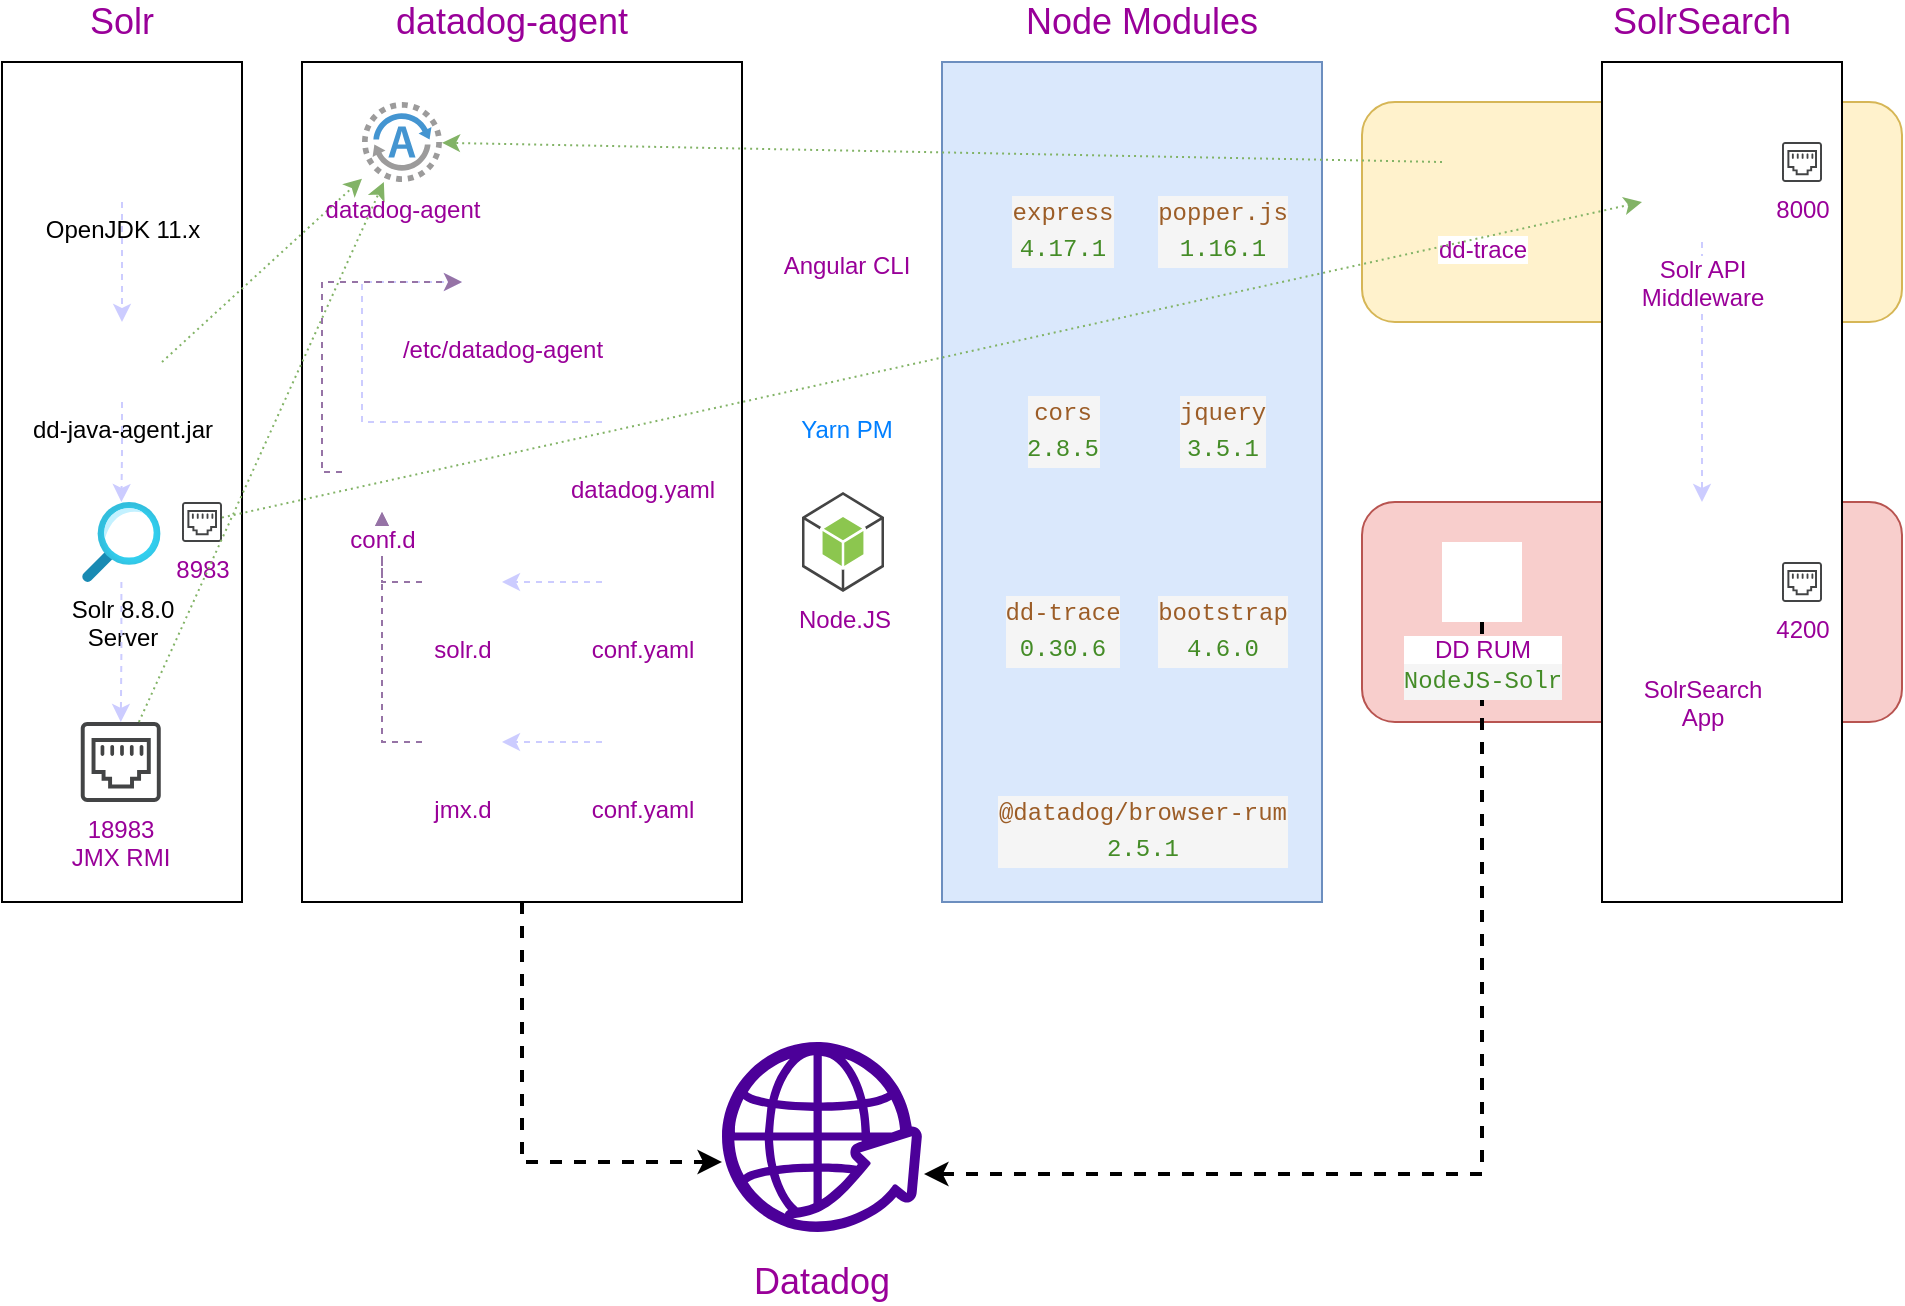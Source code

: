 <mxfile version="14.3.0" type="device"><diagram id="Vm3JMoNwVycHJR6Uxzkh" name="Page-1"><mxGraphModel dx="2276" dy="746" grid="1" gridSize="10" guides="1" tooltips="1" connect="1" arrows="1" fold="1" page="1" pageScale="1" pageWidth="850" pageHeight="1100" math="0" shadow="0"><root><mxCell id="0"/><mxCell id="1" parent="0"/><mxCell id="LTlshSDrFG-V094EcdJT-103" value="" style="rounded=1;whiteSpace=wrap;html=1;fillColor=#f8cecc;strokeColor=#b85450;" parent="1" vertex="1"><mxGeometry x="450" y="420" width="270" height="110" as="geometry"/></mxCell><mxCell id="LTlshSDrFG-V094EcdJT-102" value="" style="rounded=1;whiteSpace=wrap;html=1;fillColor=#fff2cc;strokeColor=#d6b656;" parent="1" vertex="1"><mxGeometry x="450" y="220" width="270" height="110" as="geometry"/></mxCell><mxCell id="LTlshSDrFG-V094EcdJT-85" value="" style="rounded=0;whiteSpace=wrap;html=1;fontColor=#990099;" parent="1" vertex="1"><mxGeometry x="570" y="200" width="120" height="420" as="geometry"/></mxCell><mxCell id="LTlshSDrFG-V094EcdJT-100" style="edgeStyle=orthogonalEdgeStyle;rounded=0;orthogonalLoop=1;jettySize=auto;html=1;entryX=0;entryY=0.632;entryDx=0;entryDy=0;entryPerimeter=0;dashed=1;strokeColor=#000000;strokeWidth=2;fontColor=#990099;" parent="1" source="LTlshSDrFG-V094EcdJT-74" target="LTlshSDrFG-V094EcdJT-94" edge="1"><mxGeometry relative="1" as="geometry"/></mxCell><mxCell id="LTlshSDrFG-V094EcdJT-74" value="" style="rounded=0;whiteSpace=wrap;html=1;" parent="1" vertex="1"><mxGeometry x="-80" y="200" width="220" height="420" as="geometry"/></mxCell><mxCell id="LTlshSDrFG-V094EcdJT-70" value="" style="rounded=0;whiteSpace=wrap;html=1;fontColor=#990099;" parent="1" vertex="1"><mxGeometry x="-230" y="200" width="120" height="420" as="geometry"/></mxCell><mxCell id="LTlshSDrFG-V094EcdJT-1" value="Solr 8.8.0&lt;br&gt;Server" style="aspect=fixed;html=1;points=[];align=center;image;fontSize=12;image=img/lib/azure2/general/Search.svg;" parent="1" vertex="1"><mxGeometry x="-190" y="420" width="39.38" height="40" as="geometry"/></mxCell><mxCell id="LTlshSDrFG-V094EcdJT-3" value="OpenJDK 11.x" style="shape=image;html=1;verticalAlign=top;verticalLabelPosition=bottom;labelBackgroundColor=#ffffff;imageAspect=0;aspect=fixed;image=https://cdn4.iconfinder.com/data/icons/logos-and-brands/512/181_Java_logo_logos-128.png" parent="1" vertex="1"><mxGeometry x="-190" y="230" width="40" height="40" as="geometry"/></mxCell><mxCell id="LTlshSDrFG-V094EcdJT-18" value="" style="group" parent="1" vertex="1" connectable="0"><mxGeometry x="280" y="220" width="150" height="400" as="geometry"/></mxCell><mxCell id="LTlshSDrFG-V094EcdJT-19" value="" style="rounded=0;whiteSpace=wrap;html=1;fillColor=#dae8fc;strokeColor=#6c8ebf;" parent="LTlshSDrFG-V094EcdJT-18" vertex="1"><mxGeometry x="-40" y="-20" width="190" height="420" as="geometry"/></mxCell><mxCell id="LTlshSDrFG-V094EcdJT-7" value="&lt;div style=&quot;color: rgb(51 , 51 , 51) ; background-color: rgb(245 , 245 , 245) ; font-family: &amp;#34;menlo&amp;#34; , &amp;#34;monaco&amp;#34; , &amp;#34;courier new&amp;#34; , monospace ; line-height: 18px&quot;&gt;&lt;span style=&quot;color: #9c5d27&quot;&gt;dd-trace&lt;/span&gt;&lt;/div&gt;&lt;div style=&quot;color: rgb(51 , 51 , 51) ; background-color: rgb(245 , 245 , 245) ; font-family: &amp;#34;menlo&amp;#34; , &amp;#34;monaco&amp;#34; , &amp;#34;courier new&amp;#34; , monospace ; line-height: 18px&quot;&gt;&lt;div style=&quot;line-height: 18px&quot;&gt;&lt;span style=&quot;color: #448c27&quot;&gt;0.30.6&lt;/span&gt;&lt;/div&gt;&lt;/div&gt;" style="shape=image;html=1;verticalAlign=top;verticalLabelPosition=bottom;labelBackgroundColor=#ffffff;imageAspect=0;aspect=fixed;image=https://cdn4.iconfinder.com/data/icons/logos-brands-5/24/yarn-128.png" parent="LTlshSDrFG-V094EcdJT-18" vertex="1"><mxGeometry y="200" width="40" height="40" as="geometry"/></mxCell><mxCell id="LTlshSDrFG-V094EcdJT-8" value="&lt;div style=&quot;color: rgb(51 , 51 , 51) ; background-color: rgb(245 , 245 , 245) ; font-family: &amp;#34;menlo&amp;#34; , &amp;#34;monaco&amp;#34; , &amp;#34;courier new&amp;#34; , monospace ; line-height: 18px&quot;&gt;&lt;span style=&quot;color: #9c5d27&quot;&gt;@datadog/browser-rum&lt;/span&gt;&lt;/div&gt;&lt;div style=&quot;color: rgb(51 , 51 , 51) ; background-color: rgb(245 , 245 , 245) ; font-family: &amp;#34;menlo&amp;#34; , &amp;#34;monaco&amp;#34; , &amp;#34;courier new&amp;#34; , monospace ; line-height: 18px&quot;&gt;&lt;div style=&quot;font-family: &amp;#34;menlo&amp;#34; , &amp;#34;monaco&amp;#34; , &amp;#34;courier new&amp;#34; , monospace ; line-height: 18px&quot;&gt;&lt;span style=&quot;color: #448c27&quot;&gt;2.5.1&lt;/span&gt;&lt;/div&gt;&lt;/div&gt;" style="shape=image;html=1;verticalAlign=top;verticalLabelPosition=bottom;labelBackgroundColor=#ffffff;imageAspect=0;aspect=fixed;image=https://cdn4.iconfinder.com/data/icons/logos-brands-5/24/yarn-128.png" parent="LTlshSDrFG-V094EcdJT-18" vertex="1"><mxGeometry x="40" y="300" width="40" height="40" as="geometry"/></mxCell><mxCell id="LTlshSDrFG-V094EcdJT-10" value="&lt;div style=&quot;color: rgb(51 , 51 , 51) ; background-color: rgb(245 , 245 , 245) ; font-family: &amp;#34;menlo&amp;#34; , &amp;#34;monaco&amp;#34; , &amp;#34;courier new&amp;#34; , monospace ; line-height: 18px&quot;&gt;&lt;span style=&quot;color: #9c5d27&quot;&gt;bootstrap&lt;/span&gt;&lt;/div&gt;&lt;div style=&quot;color: rgb(51 , 51 , 51) ; background-color: rgb(245 , 245 , 245) ; font-family: &amp;#34;menlo&amp;#34; , &amp;#34;monaco&amp;#34; , &amp;#34;courier new&amp;#34; , monospace ; line-height: 18px&quot;&gt;&lt;div style=&quot;line-height: 18px&quot;&gt;&lt;span style=&quot;color: #448c27&quot;&gt;4.6.0&lt;/span&gt;&lt;/div&gt;&lt;/div&gt;" style="shape=image;html=1;verticalAlign=top;verticalLabelPosition=bottom;labelBackgroundColor=#ffffff;imageAspect=0;aspect=fixed;image=https://cdn4.iconfinder.com/data/icons/logos-brands-5/24/yarn-128.png;fontColor=#990099;" parent="LTlshSDrFG-V094EcdJT-18" vertex="1"><mxGeometry x="80" y="200" width="40" height="40" as="geometry"/></mxCell><mxCell id="LTlshSDrFG-V094EcdJT-11" value="&lt;div style=&quot;background-color: rgb(245 , 245 , 245) ; font-family: &amp;#34;menlo&amp;#34; , &amp;#34;monaco&amp;#34; , &amp;#34;courier new&amp;#34; , monospace ; line-height: 18px&quot;&gt;&lt;font color=&quot;#9c5d27&quot;&gt;express&lt;/font&gt;&lt;/div&gt;&lt;div style=&quot;color: rgb(51 , 51 , 51) ; background-color: rgb(245 , 245 , 245) ; font-family: &amp;#34;menlo&amp;#34; , &amp;#34;monaco&amp;#34; , &amp;#34;courier new&amp;#34; , monospace ; line-height: 18px&quot;&gt;&lt;div style=&quot;line-height: 18px&quot;&gt;&lt;span style=&quot;color: #448c27&quot;&gt;4.17.1&lt;/span&gt;&lt;/div&gt;&lt;/div&gt;" style="shape=image;html=1;verticalAlign=top;verticalLabelPosition=bottom;labelBackgroundColor=#ffffff;imageAspect=0;aspect=fixed;image=https://cdn4.iconfinder.com/data/icons/logos-brands-5/24/yarn-128.png;fontColor=#990099;" parent="LTlshSDrFG-V094EcdJT-18" vertex="1"><mxGeometry width="40" height="40" as="geometry"/></mxCell><mxCell id="LTlshSDrFG-V094EcdJT-13" value="&lt;div style=&quot;background-color: rgb(245 , 245 , 245) ; font-family: &amp;#34;menlo&amp;#34; , &amp;#34;monaco&amp;#34; , &amp;#34;courier new&amp;#34; , monospace ; line-height: 18px&quot;&gt;&lt;font color=&quot;#9c5d27&quot;&gt;jquery&lt;/font&gt;&lt;/div&gt;&lt;div style=&quot;color: rgb(51 , 51 , 51) ; background-color: rgb(245 , 245 , 245) ; font-family: &amp;#34;menlo&amp;#34; , &amp;#34;monaco&amp;#34; , &amp;#34;courier new&amp;#34; , monospace ; line-height: 18px&quot;&gt;&lt;div style=&quot;line-height: 18px&quot;&gt;&lt;span style=&quot;color: #448c27&quot;&gt;3.5.1&lt;/span&gt;&lt;/div&gt;&lt;/div&gt;" style="shape=image;html=1;verticalAlign=top;verticalLabelPosition=bottom;labelBackgroundColor=#ffffff;imageAspect=0;aspect=fixed;image=https://cdn4.iconfinder.com/data/icons/logos-brands-5/24/yarn-128.png;fontColor=#990099;" parent="LTlshSDrFG-V094EcdJT-18" vertex="1"><mxGeometry x="80" y="100" width="40" height="40" as="geometry"/></mxCell><mxCell id="LTlshSDrFG-V094EcdJT-15" value="&lt;div style=&quot;background-color: rgb(245 , 245 , 245) ; font-family: &amp;#34;menlo&amp;#34; , &amp;#34;monaco&amp;#34; , &amp;#34;courier new&amp;#34; , monospace ; line-height: 18px&quot;&gt;&lt;div style=&quot;color: rgb(51 , 51 , 51) ; font-family: &amp;#34;menlo&amp;#34; , &amp;#34;monaco&amp;#34; , &amp;#34;courier new&amp;#34; , monospace ; line-height: 18px&quot;&gt;&lt;span style=&quot;color: #9c5d27&quot;&gt;cors&lt;/span&gt;&lt;/div&gt;&lt;/div&gt;&lt;div style=&quot;color: rgb(51 , 51 , 51) ; background-color: rgb(245 , 245 , 245) ; font-family: &amp;#34;menlo&amp;#34; , &amp;#34;monaco&amp;#34; , &amp;#34;courier new&amp;#34; , monospace ; line-height: 18px&quot;&gt;&lt;div style=&quot;line-height: 18px&quot;&gt;&lt;div style=&quot;font-family: &amp;#34;menlo&amp;#34; , &amp;#34;monaco&amp;#34; , &amp;#34;courier new&amp;#34; , monospace ; line-height: 18px&quot;&gt;&lt;span style=&quot;color: #448c27&quot;&gt;2.8.5&lt;/span&gt;&lt;/div&gt;&lt;/div&gt;&lt;/div&gt;" style="shape=image;html=1;verticalAlign=top;verticalLabelPosition=bottom;labelBackgroundColor=#ffffff;imageAspect=0;aspect=fixed;image=https://cdn4.iconfinder.com/data/icons/logos-brands-5/24/yarn-128.png;fontColor=#990099;" parent="LTlshSDrFG-V094EcdJT-18" vertex="1"><mxGeometry y="100" width="40" height="40" as="geometry"/></mxCell><mxCell id="LTlshSDrFG-V094EcdJT-17" value="&lt;div style=&quot;background-color: rgb(245 , 245 , 245) ; font-family: &amp;#34;menlo&amp;#34; , &amp;#34;monaco&amp;#34; , &amp;#34;courier new&amp;#34; , monospace ; line-height: 18px&quot;&gt;&lt;div style=&quot;color: rgb(51 , 51 , 51) ; font-family: &amp;#34;menlo&amp;#34; , &amp;#34;monaco&amp;#34; , &amp;#34;courier new&amp;#34; , monospace ; line-height: 18px&quot;&gt;&lt;div style=&quot;font-family: &amp;#34;menlo&amp;#34; , &amp;#34;monaco&amp;#34; , &amp;#34;courier new&amp;#34; , monospace ; line-height: 18px&quot;&gt;&lt;span style=&quot;color: #9c5d27&quot;&gt;popper.js&lt;/span&gt;&lt;/div&gt;&lt;/div&gt;&lt;/div&gt;&lt;div style=&quot;color: rgb(51 , 51 , 51) ; background-color: rgb(245 , 245 , 245) ; font-family: &amp;#34;menlo&amp;#34; , &amp;#34;monaco&amp;#34; , &amp;#34;courier new&amp;#34; , monospace ; line-height: 18px&quot;&gt;&lt;div style=&quot;line-height: 18px&quot;&gt;&lt;div style=&quot;font-family: &amp;#34;menlo&amp;#34; , &amp;#34;monaco&amp;#34; , &amp;#34;courier new&amp;#34; , monospace ; line-height: 18px&quot;&gt;&lt;div style=&quot;font-family: &amp;#34;menlo&amp;#34; , &amp;#34;monaco&amp;#34; , &amp;#34;courier new&amp;#34; , monospace ; line-height: 18px&quot;&gt;&lt;span style=&quot;color: #448c27&quot;&gt;1.16.1&lt;/span&gt;&lt;/div&gt;&lt;/div&gt;&lt;/div&gt;&lt;/div&gt;" style="shape=image;html=1;verticalAlign=top;verticalLabelPosition=bottom;labelBackgroundColor=#ffffff;imageAspect=0;aspect=fixed;image=https://cdn4.iconfinder.com/data/icons/logos-brands-5/24/yarn-128.png;fontColor=#990099;" parent="LTlshSDrFG-V094EcdJT-18" vertex="1"><mxGeometry x="80" width="40" height="40" as="geometry"/></mxCell><mxCell id="LTlshSDrFG-V094EcdJT-25" value="dd-java-agent.jar" style="shape=image;html=1;verticalAlign=top;verticalLabelPosition=bottom;labelBackgroundColor=#ffffff;imageAspect=0;aspect=fixed;image=https://cdn4.iconfinder.com/data/icons/logos-and-brands/512/181_Java_logo_logos-128.png" parent="1" vertex="1"><mxGeometry x="-190" y="330" width="40" height="40" as="geometry"/></mxCell><mxCell id="LTlshSDrFG-V094EcdJT-29" value="/etc/datadog-agent" style="shape=image;html=1;verticalAlign=top;verticalLabelPosition=bottom;labelBackgroundColor=#ffffff;imageAspect=0;aspect=fixed;image=https://cdn3.iconfinder.com/data/icons/files-and-folders-40/32/Files_and_Folders_folder_config_configuration-128.png;fontColor=#990099;" parent="1" vertex="1"><mxGeometry y="290" width="40" height="40" as="geometry"/></mxCell><mxCell id="LTlshSDrFG-V094EcdJT-80" style="edgeStyle=orthogonalEdgeStyle;rounded=0;orthogonalLoop=1;jettySize=auto;html=1;entryX=0;entryY=0.5;entryDx=0;entryDy=0;fontColor=#990099;strokeColor=#CCCCFF;dashed=1;" parent="1" source="LTlshSDrFG-V094EcdJT-30" target="LTlshSDrFG-V094EcdJT-29" edge="1"><mxGeometry relative="1" as="geometry"><Array as="points"><mxPoint x="-50" y="380"/><mxPoint x="-50" y="310"/></Array></mxGeometry></mxCell><mxCell id="LTlshSDrFG-V094EcdJT-30" value="datadog.yaml" style="shape=image;html=1;verticalAlign=top;verticalLabelPosition=bottom;labelBackgroundColor=#ffffff;imageAspect=0;aspect=fixed;image=https://cdn1.iconfinder.com/data/icons/hawcons/32/698694-icon-103-document-file-yml-128.png;fontColor=#990099;" parent="1" vertex="1"><mxGeometry x="70" y="360" width="40" height="40" as="geometry"/></mxCell><mxCell id="vExvUTszrko1FOnzneeP-3" style="edgeStyle=orthogonalEdgeStyle;rounded=0;orthogonalLoop=1;jettySize=auto;html=1;entryX=0.5;entryY=1;entryDx=0;entryDy=0;dashed=1;fillColor=#e1d5e7;strokeColor=#9673a6;" edge="1" parent="1" source="LTlshSDrFG-V094EcdJT-34" target="vExvUTszrko1FOnzneeP-1"><mxGeometry relative="1" as="geometry"><Array as="points"><mxPoint x="-40" y="460"/></Array></mxGeometry></mxCell><mxCell id="LTlshSDrFG-V094EcdJT-34" value="solr.d" style="shape=image;html=1;verticalAlign=top;verticalLabelPosition=bottom;labelBackgroundColor=#ffffff;imageAspect=0;aspect=fixed;image=https://cdn3.iconfinder.com/data/icons/files-and-folders-40/32/Files_and_Folders_folder_config_configuration-128.png;fontColor=#990099;" parent="1" vertex="1"><mxGeometry x="-20" y="440" width="40" height="40" as="geometry"/></mxCell><mxCell id="LTlshSDrFG-V094EcdJT-77" style="edgeStyle=orthogonalEdgeStyle;rounded=0;orthogonalLoop=1;jettySize=auto;html=1;entryX=1;entryY=0.5;entryDx=0;entryDy=0;fontColor=#990099;dashed=1;strokeColor=#CCCCFF;" parent="1" source="LTlshSDrFG-V094EcdJT-36" target="LTlshSDrFG-V094EcdJT-42" edge="1"><mxGeometry relative="1" as="geometry"/></mxCell><mxCell id="LTlshSDrFG-V094EcdJT-36" value="conf.yaml" style="shape=image;html=1;verticalAlign=top;verticalLabelPosition=bottom;labelBackgroundColor=#ffffff;imageAspect=0;aspect=fixed;image=https://cdn1.iconfinder.com/data/icons/hawcons/32/698694-icon-103-document-file-yml-128.png;fontColor=#990099;" parent="1" vertex="1"><mxGeometry x="70" y="520" width="40" height="40" as="geometry"/></mxCell><mxCell id="vExvUTszrko1FOnzneeP-4" style="edgeStyle=orthogonalEdgeStyle;rounded=0;orthogonalLoop=1;jettySize=auto;html=1;entryX=0.5;entryY=1;entryDx=0;entryDy=0;dashed=1;fillColor=#e1d5e7;strokeColor=#9673a6;" edge="1" parent="1" source="LTlshSDrFG-V094EcdJT-42" target="vExvUTszrko1FOnzneeP-1"><mxGeometry relative="1" as="geometry"><Array as="points"><mxPoint x="-40" y="540"/></Array></mxGeometry></mxCell><mxCell id="LTlshSDrFG-V094EcdJT-42" value="jmx.d" style="shape=image;html=1;verticalAlign=top;verticalLabelPosition=bottom;labelBackgroundColor=#ffffff;imageAspect=0;aspect=fixed;image=https://cdn3.iconfinder.com/data/icons/files-and-folders-40/32/Files_and_Folders_folder_config_configuration-128.png;fontColor=#990099;" parent="1" vertex="1"><mxGeometry x="-20" y="520" width="40" height="40" as="geometry"/></mxCell><mxCell id="LTlshSDrFG-V094EcdJT-76" style="edgeStyle=orthogonalEdgeStyle;rounded=0;orthogonalLoop=1;jettySize=auto;html=1;entryX=1;entryY=0.5;entryDx=0;entryDy=0;fontColor=#990099;strokeColor=#CCCCFF;dashed=1;" parent="1" source="LTlshSDrFG-V094EcdJT-43" target="LTlshSDrFG-V094EcdJT-34" edge="1"><mxGeometry relative="1" as="geometry"/></mxCell><mxCell id="LTlshSDrFG-V094EcdJT-43" value="conf.yaml" style="shape=image;html=1;verticalAlign=top;verticalLabelPosition=bottom;labelBackgroundColor=#ffffff;imageAspect=0;aspect=fixed;image=https://cdn1.iconfinder.com/data/icons/hawcons/32/698694-icon-103-document-file-yml-128.png;fontColor=#990099;" parent="1" vertex="1"><mxGeometry x="70" y="440" width="40" height="40" as="geometry"/></mxCell><mxCell id="LTlshSDrFG-V094EcdJT-104" style="edgeStyle=orthogonalEdgeStyle;rounded=0;orthogonalLoop=1;jettySize=auto;html=1;exitX=0.5;exitY=1;exitDx=0;exitDy=0;dashed=1;strokeWidth=1;fontColor=#990099;strokeColor=#CCCCFF;" parent="1" source="LTlshSDrFG-V094EcdJT-58" target="LTlshSDrFG-V094EcdJT-59" edge="1"><mxGeometry relative="1" as="geometry"/></mxCell><mxCell id="LTlshSDrFG-V094EcdJT-58" value="Solr API&lt;br&gt;Middleware" style="shape=image;html=1;verticalAlign=top;verticalLabelPosition=bottom;labelBackgroundColor=#ffffff;imageAspect=0;aspect=fixed;image=https://cdn2.iconfinder.com/data/icons/nodejs-1/128/nodejs-128.png;fontColor=#990099;" parent="1" vertex="1"><mxGeometry x="580" y="210" width="80" height="80" as="geometry"/></mxCell><mxCell id="LTlshSDrFG-V094EcdJT-59" value="SolrSearch&lt;br&gt;App" style="shape=image;html=1;verticalAlign=top;verticalLabelPosition=bottom;labelBackgroundColor=#ffffff;imageAspect=0;aspect=fixed;image=https://cdn4.iconfinder.com/data/icons/logos-and-brands/512/21_Angular_logo_logos-128.png;fontColor=#990099;" parent="1" vertex="1"><mxGeometry x="580" y="420" width="80" height="80" as="geometry"/></mxCell><mxCell id="LTlshSDrFG-V094EcdJT-101" style="edgeStyle=orthogonalEdgeStyle;rounded=0;orthogonalLoop=1;jettySize=auto;html=1;entryX=1.01;entryY=0.695;entryDx=0;entryDy=0;entryPerimeter=0;dashed=1;strokeColor=#000000;strokeWidth=2;fontColor=#990099;" parent="1" source="LTlshSDrFG-V094EcdJT-60" target="LTlshSDrFG-V094EcdJT-94" edge="1"><mxGeometry relative="1" as="geometry"><Array as="points"><mxPoint x="510" y="756"/></Array></mxGeometry></mxCell><mxCell id="LTlshSDrFG-V094EcdJT-60" value="DD RUM&lt;br&gt;&lt;div style=&quot;color: rgb(51 , 51 , 51) ; background-color: rgb(245 , 245 , 245) ; font-family: &amp;#34;menlo&amp;#34; , &amp;#34;monaco&amp;#34; , &amp;#34;courier new&amp;#34; , monospace ; line-height: 18px&quot;&gt;&lt;span style=&quot;color: #448c27&quot;&gt;NodeJS-Solr&lt;/span&gt;&lt;/div&gt;" style="shape=image;html=1;verticalAlign=top;verticalLabelPosition=bottom;labelBackgroundColor=#ffffff;imageAspect=0;aspect=fixed;image=https://cdn4.iconfinder.com/data/icons/internet-security-flat-2/32/Internet_arrow_Click_user_interface_pointer_cursor-128.png;fontColor=#990099;imageBackground=#ffffff;" parent="1" vertex="1"><mxGeometry x="490" y="440" width="40" height="40" as="geometry"/></mxCell><mxCell id="LTlshSDrFG-V094EcdJT-66" value="dd-trace" style="shape=image;html=1;verticalAlign=top;verticalLabelPosition=bottom;labelBackgroundColor=#ffffff;imageAspect=0;aspect=fixed;image=https://cdn1.iconfinder.com/data/icons/mobile-ui-15/24/ic_scan_alt-128.png;fontColor=#990099;" parent="1" vertex="1"><mxGeometry x="490" y="240" width="40" height="40" as="geometry"/></mxCell><mxCell id="LTlshSDrFG-V094EcdJT-84" value="" style="group" parent="1" vertex="1" connectable="0"><mxGeometry x="170" y="250" width="42" height="300" as="geometry"/></mxCell><mxCell id="LTlshSDrFG-V094EcdJT-4" value="&lt;font color=&quot;#007fff&quot;&gt;Yarn PM&lt;br&gt;&lt;/font&gt;" style="shape=image;html=1;verticalAlign=top;verticalLabelPosition=bottom;labelBackgroundColor=#ffffff;imageAspect=0;aspect=fixed;image=https://cdn4.iconfinder.com/data/icons/logos-brands-5/24/yarn-128.png" parent="LTlshSDrFG-V094EcdJT-84" vertex="1"><mxGeometry x="2" y="80" width="40" height="40" as="geometry"/></mxCell><mxCell id="LTlshSDrFG-V094EcdJT-81" value="Angular CLI" style="shape=image;html=1;verticalAlign=top;verticalLabelPosition=bottom;labelBackgroundColor=#ffffff;imageAspect=0;aspect=fixed;image=https://cdn4.iconfinder.com/data/icons/logos-brands-5/24/angular-128.png;fontColor=#990099;" parent="LTlshSDrFG-V094EcdJT-84" vertex="1"><mxGeometry x="3" width="38" height="38" as="geometry"/></mxCell><mxCell id="LTlshSDrFG-V094EcdJT-82" value="Node.JS" style="outlineConnect=0;dashed=0;verticalLabelPosition=bottom;verticalAlign=top;align=center;html=1;shape=mxgraph.aws3.android;fillColor=#8CC64F;gradientColor=none;fontColor=#990099;" parent="LTlshSDrFG-V094EcdJT-84" vertex="1"><mxGeometry y="165" width="41" height="50" as="geometry"/></mxCell><mxCell id="LTlshSDrFG-V094EcdJT-83" value="" style="shape=image;html=1;verticalAlign=top;verticalLabelPosition=bottom;labelBackgroundColor=#ffffff;imageAspect=0;aspect=fixed;image=https://cdn4.iconfinder.com/data/icons/logos-brands-5/24/npm-128.png;fontColor=#990099;" parent="LTlshSDrFG-V094EcdJT-84" vertex="1"><mxGeometry x="2" y="262" width="38" height="38" as="geometry"/></mxCell><mxCell id="LTlshSDrFG-V094EcdJT-86" value="18983&lt;br&gt;JMX RMI" style="pointerEvents=1;shadow=0;dashed=0;html=1;strokeColor=none;fillColor=#434445;aspect=fixed;labelPosition=center;verticalLabelPosition=bottom;verticalAlign=top;align=center;outlineConnect=0;shape=mxgraph.vvd.ethernet_port;fontColor=#990099;" parent="1" vertex="1"><mxGeometry x="-190.62" y="530" width="40" height="40" as="geometry"/></mxCell><mxCell id="LTlshSDrFG-V094EcdJT-87" value="8000" style="pointerEvents=1;shadow=0;dashed=0;html=1;strokeColor=none;fillColor=#434445;aspect=fixed;labelPosition=center;verticalLabelPosition=bottom;verticalAlign=top;align=center;outlineConnect=0;shape=mxgraph.vvd.ethernet_port;fontColor=#990099;" parent="1" vertex="1"><mxGeometry x="660" y="240" width="20" height="20" as="geometry"/></mxCell><mxCell id="LTlshSDrFG-V094EcdJT-88" value="4200" style="pointerEvents=1;shadow=0;dashed=0;html=1;strokeColor=none;fillColor=#434445;aspect=fixed;labelPosition=center;verticalLabelPosition=bottom;verticalAlign=top;align=center;outlineConnect=0;shape=mxgraph.vvd.ethernet_port;fontColor=#990099;" parent="1" vertex="1"><mxGeometry x="660" y="450" width="20" height="20" as="geometry"/></mxCell><mxCell id="LTlshSDrFG-V094EcdJT-89" value="8983" style="pointerEvents=1;shadow=0;dashed=0;html=1;strokeColor=none;fillColor=#434445;aspect=fixed;labelPosition=center;verticalLabelPosition=bottom;verticalAlign=top;align=center;outlineConnect=0;shape=mxgraph.vvd.ethernet_port;fontColor=#990099;" parent="1" vertex="1"><mxGeometry x="-140" y="420" width="20" height="20" as="geometry"/></mxCell><mxCell id="LTlshSDrFG-V094EcdJT-90" value="" style="endArrow=classic;html=1;strokeColor=#82b366;fontColor=#990099;entryX=0.125;entryY=0.75;entryDx=0;entryDy=0;fillColor=#d5e8d4;dashed=1;strokeWidth=1;rounded=0;entryPerimeter=0;dashPattern=1 2;" parent="1" source="LTlshSDrFG-V094EcdJT-89" target="LTlshSDrFG-V094EcdJT-58" edge="1"><mxGeometry width="50" height="50" relative="1" as="geometry"><mxPoint x="390" y="520" as="sourcePoint"/><mxPoint x="440" y="470" as="targetPoint"/></mxGeometry></mxCell><mxCell id="LTlshSDrFG-V094EcdJT-92" value="" style="endArrow=classic;html=1;strokeColor=#82b366;fontColor=#990099;fillColor=#d5e8d4;dashed=1;strokeWidth=1;rounded=0;exitX=0;exitY=0.25;exitDx=0;exitDy=0;dashPattern=1 2;" parent="1" source="LTlshSDrFG-V094EcdJT-66" edge="1" target="LTlshSDrFG-V094EcdJT-114"><mxGeometry width="50" height="50" relative="1" as="geometry"><mxPoint x="-110" y="437.465" as="sourcePoint"/><mxPoint x="11" y="246" as="targetPoint"/></mxGeometry></mxCell><mxCell id="LTlshSDrFG-V094EcdJT-94" value="" style="html=1;aspect=fixed;strokeColor=none;shadow=0;align=center;verticalAlign=top;shape=mxgraph.gcp2.globe_world;fontColor=#990099;fillColor=#4C0099;" parent="1" vertex="1"><mxGeometry x="130" y="690" width="100" height="95" as="geometry"/></mxCell><mxCell id="LTlshSDrFG-V094EcdJT-96" value="&lt;font style=&quot;font-size: 18px&quot;&gt;Datadog&lt;/font&gt;" style="text;html=1;strokeColor=none;fillColor=none;align=center;verticalAlign=middle;whiteSpace=wrap;rounded=0;fontColor=#990099;" parent="1" vertex="1"><mxGeometry x="160" y="800" width="40" height="20" as="geometry"/></mxCell><mxCell id="LTlshSDrFG-V094EcdJT-98" value="" style="endArrow=classic;html=1;strokeColor=#82b366;fontColor=#990099;fillColor=#d5e8d4;dashed=1;strokeWidth=1;rounded=0;exitX=1;exitY=0.5;exitDx=0;exitDy=0;dashPattern=1 2;" parent="1" source="LTlshSDrFG-V094EcdJT-25" target="LTlshSDrFG-V094EcdJT-114" edge="1"><mxGeometry width="50" height="50" relative="1" as="geometry"><mxPoint x="-110" y="437.778" as="sourcePoint"/><mxPoint x="600" y="280" as="targetPoint"/></mxGeometry></mxCell><mxCell id="LTlshSDrFG-V094EcdJT-105" value="&lt;font style=&quot;font-size: 18px&quot;&gt;datadog-agent&lt;/font&gt;" style="text;html=1;strokeColor=none;fillColor=none;align=center;verticalAlign=middle;whiteSpace=wrap;rounded=0;fontColor=#990099;" parent="1" vertex="1"><mxGeometry x="-60" y="170" width="170" height="20" as="geometry"/></mxCell><mxCell id="LTlshSDrFG-V094EcdJT-106" value="&lt;font style=&quot;font-size: 18px&quot;&gt;Solr&lt;/font&gt;" style="text;html=1;strokeColor=none;fillColor=none;align=center;verticalAlign=middle;whiteSpace=wrap;rounded=0;fontColor=#990099;" parent="1" vertex="1"><mxGeometry x="-205" y="170" width="70" height="20" as="geometry"/></mxCell><mxCell id="LTlshSDrFG-V094EcdJT-107" value="&lt;font style=&quot;font-size: 18px&quot;&gt;Node Modules&lt;/font&gt;" style="text;html=1;strokeColor=none;fillColor=none;align=center;verticalAlign=middle;whiteSpace=wrap;rounded=0;fontColor=#990099;" parent="1" vertex="1"><mxGeometry x="255" y="170" width="170" height="20" as="geometry"/></mxCell><mxCell id="LTlshSDrFG-V094EcdJT-109" value="&lt;font style=&quot;font-size: 18px&quot;&gt;SolrSearch&lt;/font&gt;" style="text;html=1;strokeColor=none;fillColor=none;align=center;verticalAlign=middle;whiteSpace=wrap;rounded=0;fontColor=#990099;" parent="1" vertex="1"><mxGeometry x="535" y="170" width="170" height="20" as="geometry"/></mxCell><mxCell id="LTlshSDrFG-V094EcdJT-110" style="edgeStyle=orthogonalEdgeStyle;rounded=0;orthogonalLoop=1;jettySize=auto;html=1;dashed=1;strokeWidth=1;fontColor=#990099;strokeColor=#CCCCFF;entryX=0.5;entryY=0;entryDx=0;entryDy=0;" parent="1" source="LTlshSDrFG-V094EcdJT-3" target="LTlshSDrFG-V094EcdJT-25" edge="1"><mxGeometry relative="1" as="geometry"><mxPoint x="-170.5" y="290" as="sourcePoint"/><mxPoint x="-170.5" y="420" as="targetPoint"/></mxGeometry></mxCell><mxCell id="LTlshSDrFG-V094EcdJT-111" style="edgeStyle=orthogonalEdgeStyle;rounded=0;orthogonalLoop=1;jettySize=auto;html=1;dashed=1;strokeWidth=1;fontColor=#990099;strokeColor=#CCCCFF;exitX=0.5;exitY=1;exitDx=0;exitDy=0;" parent="1" source="LTlshSDrFG-V094EcdJT-25" target="LTlshSDrFG-V094EcdJT-1" edge="1"><mxGeometry relative="1" as="geometry"><mxPoint x="-160" y="280" as="sourcePoint"/><mxPoint x="-160" y="340" as="targetPoint"/></mxGeometry></mxCell><mxCell id="LTlshSDrFG-V094EcdJT-112" style="edgeStyle=orthogonalEdgeStyle;rounded=0;orthogonalLoop=1;jettySize=auto;html=1;dashed=1;strokeWidth=1;fontColor=#990099;strokeColor=#CCCCFF;" parent="1" source="LTlshSDrFG-V094EcdJT-1" target="LTlshSDrFG-V094EcdJT-86" edge="1"><mxGeometry relative="1" as="geometry"><mxPoint x="-150" y="290" as="sourcePoint"/><mxPoint x="-150" y="350" as="targetPoint"/></mxGeometry></mxCell><mxCell id="LTlshSDrFG-V094EcdJT-113" value="" style="endArrow=classic;html=1;strokeColor=#82b366;fontColor=#990099;fillColor=#d5e8d4;dashed=1;strokeWidth=1;rounded=0;dashPattern=1 2;" parent="1" source="LTlshSDrFG-V094EcdJT-86" target="LTlshSDrFG-V094EcdJT-114" edge="1"><mxGeometry width="50" height="50" relative="1" as="geometry"><mxPoint x="-140" y="360" as="sourcePoint"/><mxPoint x="-25.375" y="270" as="targetPoint"/></mxGeometry></mxCell><mxCell id="LTlshSDrFG-V094EcdJT-114" value="datadog-agent" style="shadow=0;dashed=0;html=1;strokeColor=none;fillColor=#4495D1;labelPosition=center;verticalLabelPosition=bottom;verticalAlign=top;align=center;outlineConnect=0;shape=mxgraph.veeam.2d.agent;pointerEvents=1;fontColor=#990099;" parent="1" vertex="1"><mxGeometry x="-50" y="220" width="40" height="40" as="geometry"/></mxCell><mxCell id="vExvUTszrko1FOnzneeP-2" style="edgeStyle=orthogonalEdgeStyle;rounded=0;orthogonalLoop=1;jettySize=auto;html=1;entryX=0;entryY=0.5;entryDx=0;entryDy=0;dashed=1;fillColor=#e1d5e7;strokeColor=#9673a6;" edge="1" parent="1" source="vExvUTszrko1FOnzneeP-1" target="LTlshSDrFG-V094EcdJT-29"><mxGeometry relative="1" as="geometry"><Array as="points"><mxPoint x="-70" y="405"/><mxPoint x="-70" y="310"/></Array></mxGeometry></mxCell><mxCell id="vExvUTszrko1FOnzneeP-1" value="conf.d" style="shape=image;html=1;verticalAlign=top;verticalLabelPosition=bottom;labelBackgroundColor=#ffffff;imageAspect=0;aspect=fixed;image=https://cdn3.iconfinder.com/data/icons/files-and-folders-40/32/Files_and_Folders_folder_config_configuration-128.png;fontColor=#990099;" vertex="1" parent="1"><mxGeometry x="-60" y="385" width="40" height="40" as="geometry"/></mxCell></root></mxGraphModel></diagram></mxfile>